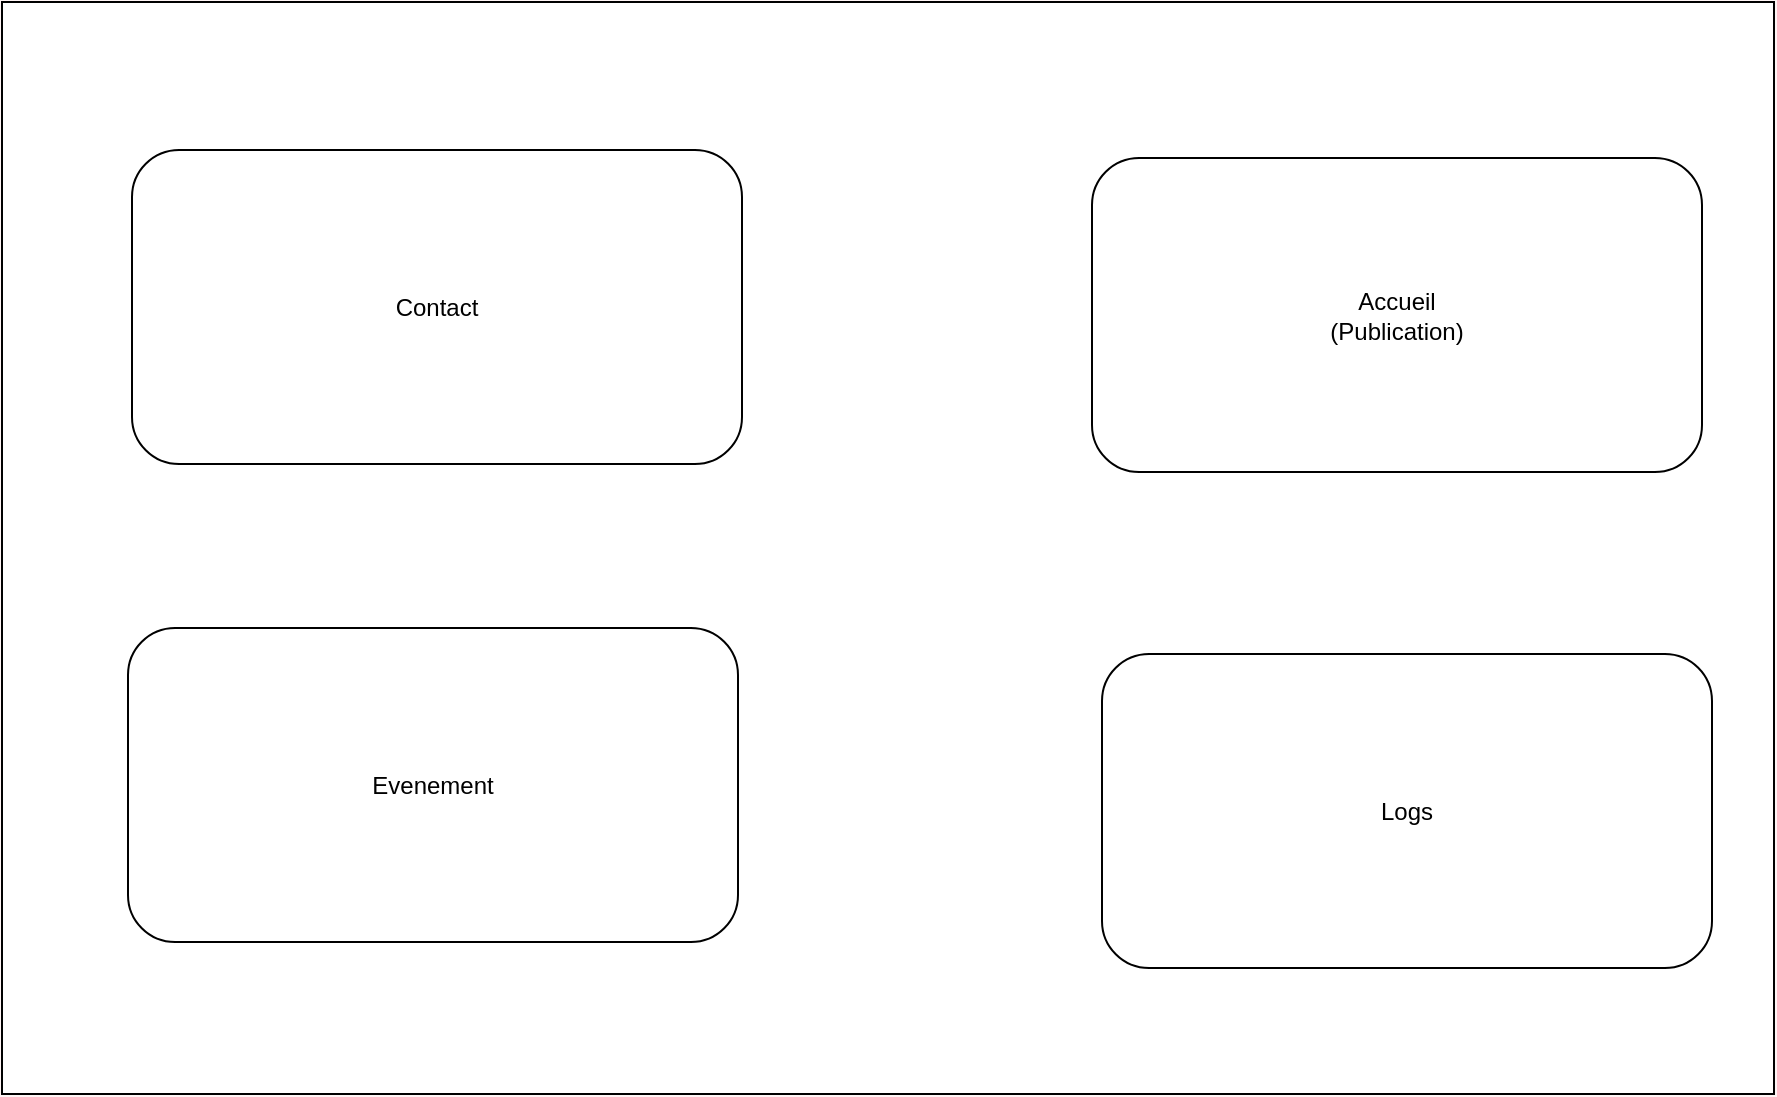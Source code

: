 <mxfile version="16.5.1" type="device" pages="6"><diagram id="fIm-o4GSuqdUkGbgK1NA" name="Home"><mxGraphModel dx="2622" dy="1688" grid="0" gridSize="10" guides="1" tooltips="1" connect="1" arrows="1" fold="1" page="0" pageScale="1" pageWidth="827" pageHeight="1169" background="#FFF5F5" math="0" shadow="0"><root><mxCell id="0"/><mxCell id="1" parent="0"/><mxCell id="cmpigPeNEyC5MAyel8qk-5" value="" style="rounded=0;whiteSpace=wrap;html=1;" vertex="1" parent="1"><mxGeometry x="-1182" y="-698" width="886" height="546" as="geometry"/></mxCell><mxCell id="cmpigPeNEyC5MAyel8qk-1" value="Contact" style="rounded=1;whiteSpace=wrap;html=1;" vertex="1" parent="1"><mxGeometry x="-1117" y="-624" width="305" height="157" as="geometry"/></mxCell><mxCell id="cmpigPeNEyC5MAyel8qk-2" value="Accueil&lt;br&gt;(Publication)" style="rounded=1;whiteSpace=wrap;html=1;" vertex="1" parent="1"><mxGeometry x="-637" y="-620" width="305" height="157" as="geometry"/></mxCell><mxCell id="cmpigPeNEyC5MAyel8qk-3" value="Evenement" style="rounded=1;whiteSpace=wrap;html=1;" vertex="1" parent="1"><mxGeometry x="-1119" y="-385" width="305" height="157" as="geometry"/></mxCell><mxCell id="cmpigPeNEyC5MAyel8qk-4" value="Logs" style="rounded=1;whiteSpace=wrap;html=1;" vertex="1" parent="1"><mxGeometry x="-632" y="-372" width="305" height="157" as="geometry"/></mxCell></root></mxGraphModel></diagram><diagram id="mFEzlpPhqgSWEVRNPIoO" name="Accueil"><mxGraphModel dx="1822" dy="1288" grid="0" gridSize="10" guides="1" tooltips="1" connect="1" arrows="1" fold="1" page="0" pageScale="1" pageWidth="827" pageHeight="1169" math="0" shadow="0"><root><mxCell id="9gA7Doy-MipJl7nizF1x-0"/><mxCell id="9gA7Doy-MipJl7nizF1x-1" parent="9gA7Doy-MipJl7nizF1x-0"/><mxCell id="9gA7Doy-MipJl7nizF1x-2" value="" style="rounded=1;whiteSpace=wrap;html=1;" parent="9gA7Doy-MipJl7nizF1x-1" vertex="1"><mxGeometry x="-34" y="-244" width="1050" height="876" as="geometry"/></mxCell><mxCell id="sFxGGBleVX9dJwdDqlDW-0" style="edgeStyle=orthogonalEdgeStyle;rounded=0;orthogonalLoop=1;jettySize=auto;html=1;exitX=1;exitY=0.5;exitDx=0;exitDy=0;entryX=0;entryY=0.5;entryDx=0;entryDy=0;" parent="9gA7Doy-MipJl7nizF1x-1" source="9gA7Doy-MipJl7nizF1x-3" target="9gA7Doy-MipJl7nizF1x-7" edge="1"><mxGeometry relative="1" as="geometry"/></mxCell><mxCell id="sFxGGBleVX9dJwdDqlDW-1" style="edgeStyle=orthogonalEdgeStyle;rounded=0;orthogonalLoop=1;jettySize=auto;html=1;exitX=1;exitY=0.5;exitDx=0;exitDy=0;entryX=0;entryY=0.5;entryDx=0;entryDy=0;" parent="9gA7Doy-MipJl7nizF1x-1" source="9gA7Doy-MipJl7nizF1x-3" target="9gA7Doy-MipJl7nizF1x-8" edge="1"><mxGeometry relative="1" as="geometry"><Array as="points"><mxPoint x="230" y="112"/><mxPoint x="230" y="58"/></Array></mxGeometry></mxCell><mxCell id="sFxGGBleVX9dJwdDqlDW-2" style="edgeStyle=orthogonalEdgeStyle;rounded=0;orthogonalLoop=1;jettySize=auto;html=1;exitX=1;exitY=0.5;exitDx=0;exitDy=0;entryX=0;entryY=0.5;entryDx=0;entryDy=0;" parent="9gA7Doy-MipJl7nizF1x-1" source="9gA7Doy-MipJl7nizF1x-3" target="9gA7Doy-MipJl7nizF1x-9" edge="1"><mxGeometry relative="1" as="geometry"/></mxCell><mxCell id="bib2uTqSE2iK8yXRLzDi-1" style="edgeStyle=orthogonalEdgeStyle;rounded=0;orthogonalLoop=1;jettySize=auto;html=1;exitX=0.5;exitY=1;exitDx=0;exitDy=0;entryX=0;entryY=0.5;entryDx=0;entryDy=0;" edge="1" parent="9gA7Doy-MipJl7nizF1x-1" source="9gA7Doy-MipJl7nizF1x-3" target="bib2uTqSE2iK8yXRLzDi-0"><mxGeometry relative="1" as="geometry"/></mxCell><mxCell id="9gA7Doy-MipJl7nizF1x-3" value="Consulter les Publications&amp;nbsp;" style="ellipse;whiteSpace=wrap;html=1;" parent="9gA7Doy-MipJl7nizF1x-1" vertex="1"><mxGeometry x="-1" y="68" width="184" height="88" as="geometry"/></mxCell><mxCell id="9gA7Doy-MipJl7nizF1x-5" style="edgeStyle=orthogonalEdgeStyle;rounded=0;orthogonalLoop=1;jettySize=auto;html=1;exitX=1;exitY=0.333;exitDx=0;exitDy=0;exitPerimeter=0;entryX=0;entryY=0.5;entryDx=0;entryDy=0;" parent="9gA7Doy-MipJl7nizF1x-1" source="9gA7Doy-MipJl7nizF1x-4" target="9gA7Doy-MipJl7nizF1x-3" edge="1"><mxGeometry relative="1" as="geometry"/></mxCell><mxCell id="9gA7Doy-MipJl7nizF1x-4" value="User&lt;br&gt;Authentifié&amp;nbsp;" style="shape=umlActor;verticalLabelPosition=bottom;verticalAlign=top;html=1;outlineConnect=0;" parent="9gA7Doy-MipJl7nizF1x-1" vertex="1"><mxGeometry x="-265" y="17" width="97" height="170" as="geometry"/></mxCell><mxCell id="8_SqDOCzOAFHTf8Mitgj-0" style="rounded=0;orthogonalLoop=1;jettySize=auto;html=1;exitX=1;exitY=0;exitDx=0;exitDy=0;entryX=0;entryY=1;entryDx=0;entryDy=0;dashed=1;" parent="9gA7Doy-MipJl7nizF1x-1" source="9gA7Doy-MipJl7nizF1x-7" target="sFxGGBleVX9dJwdDqlDW-8" edge="1"><mxGeometry relative="1" as="geometry"/></mxCell><mxCell id="9gA7Doy-MipJl7nizF1x-7" value="Créer une publication" style="ellipse;whiteSpace=wrap;html=1;" parent="9gA7Doy-MipJl7nizF1x-1" vertex="1"><mxGeometry x="278" y="-109" width="184" height="88" as="geometry"/></mxCell><mxCell id="0lk3CS8eDT25ZA3xxFUR-1" style="edgeStyle=orthogonalEdgeStyle;rounded=0;orthogonalLoop=1;jettySize=auto;html=1;exitX=1;exitY=0.5;exitDx=0;exitDy=0;entryX=0;entryY=0.5;entryDx=0;entryDy=0;" parent="9gA7Doy-MipJl7nizF1x-1" source="9gA7Doy-MipJl7nizF1x-8" target="0lk3CS8eDT25ZA3xxFUR-0" edge="1"><mxGeometry relative="1" as="geometry"/></mxCell><mxCell id="9gA7Doy-MipJl7nizF1x-8" value="Liker une publication" style="ellipse;whiteSpace=wrap;html=1;" parent="9gA7Doy-MipJl7nizF1x-1" vertex="1"><mxGeometry x="288" y="14" width="184" height="88" as="geometry"/></mxCell><mxCell id="sFxGGBleVX9dJwdDqlDW-6" style="edgeStyle=orthogonalEdgeStyle;rounded=0;orthogonalLoop=1;jettySize=auto;html=1;exitX=1;exitY=0.5;exitDx=0;exitDy=0;entryX=0;entryY=0.5;entryDx=0;entryDy=0;" parent="9gA7Doy-MipJl7nizF1x-1" source="9gA7Doy-MipJl7nizF1x-9" target="sFxGGBleVX9dJwdDqlDW-5" edge="1"><mxGeometry relative="1" as="geometry"/></mxCell><mxCell id="sFxGGBleVX9dJwdDqlDW-7" style="edgeStyle=orthogonalEdgeStyle;rounded=0;orthogonalLoop=1;jettySize=auto;html=1;exitX=1;exitY=0.5;exitDx=0;exitDy=0;entryX=0;entryY=0.5;entryDx=0;entryDy=0;" parent="9gA7Doy-MipJl7nizF1x-1" source="9gA7Doy-MipJl7nizF1x-9" target="sFxGGBleVX9dJwdDqlDW-4" edge="1"><mxGeometry relative="1" as="geometry"/></mxCell><mxCell id="9gA7Doy-MipJl7nizF1x-9" value="Consulter les commentaires d'une publication&amp;nbsp;" style="ellipse;whiteSpace=wrap;html=1;" parent="9gA7Doy-MipJl7nizF1x-1" vertex="1"><mxGeometry x="278" y="183" width="194" height="88" as="geometry"/></mxCell><mxCell id="sFxGGBleVX9dJwdDqlDW-4" value="Commenter la publication" style="ellipse;whiteSpace=wrap;html=1;" parent="9gA7Doy-MipJl7nizF1x-1" vertex="1"><mxGeometry x="548" y="142" width="184" height="88" as="geometry"/></mxCell><mxCell id="sFxGGBleVX9dJwdDqlDW-5" value="Liker un commentaire" style="ellipse;whiteSpace=wrap;html=1;" parent="9gA7Doy-MipJl7nizF1x-1" vertex="1"><mxGeometry x="548" y="267" width="184" height="88" as="geometry"/></mxCell><mxCell id="sFxGGBleVX9dJwdDqlDW-8" value="Ajouter des images&amp;nbsp;" style="ellipse;whiteSpace=wrap;html=1;" parent="9gA7Doy-MipJl7nizF1x-1" vertex="1"><mxGeometry x="517" y="-220" width="145" height="82" as="geometry"/></mxCell><mxCell id="0lk3CS8eDT25ZA3xxFUR-0" value="Unlike une publication&amp;nbsp;" style="ellipse;whiteSpace=wrap;html=1;" parent="9gA7Doy-MipJl7nizF1x-1" vertex="1"><mxGeometry x="576" y="14" width="184" height="88" as="geometry"/></mxCell><mxCell id="bib2uTqSE2iK8yXRLzDi-0" value="Supprimer une publication" style="ellipse;whiteSpace=wrap;html=1;" vertex="1" parent="9gA7Doy-MipJl7nizF1x-1"><mxGeometry x="288" y="365" width="184" height="88" as="geometry"/></mxCell><mxCell id="bib2uTqSE2iK8yXRLzDi-3" style="rounded=0;orthogonalLoop=1;jettySize=auto;html=1;exitX=0.5;exitY=0;exitDx=0;exitDy=0;entryX=0.5;entryY=1;entryDx=0;entryDy=0;" edge="1" parent="9gA7Doy-MipJl7nizF1x-1" source="bib2uTqSE2iK8yXRLzDi-2" target="bib2uTqSE2iK8yXRLzDi-0"><mxGeometry relative="1" as="geometry"/></mxCell><mxCell id="bib2uTqSE2iK8yXRLzDi-2" value="Avoir créer la publication" style="ellipse;whiteSpace=wrap;html=1;" vertex="1" parent="9gA7Doy-MipJl7nizF1x-1"><mxGeometry x="183" y="507" width="184" height="88" as="geometry"/></mxCell><mxCell id="bib2uTqSE2iK8yXRLzDi-4" value="Extends" style="text;html=1;strokeColor=none;fillColor=none;align=center;verticalAlign=middle;whiteSpace=wrap;rounded=0;" vertex="1" parent="9gA7Doy-MipJl7nizF1x-1"><mxGeometry x="252" y="453" width="60" height="30" as="geometry"/></mxCell></root></mxGraphModel></diagram><diagram id="XkU82TFxZT_4rMzfUyJx" name="Contact-intro"><mxGraphModel dx="1673" dy="1045" grid="0" gridSize="10" guides="1" tooltips="1" connect="1" arrows="1" fold="1" page="0" pageScale="1" pageWidth="827" pageHeight="1169" math="0" shadow="0"><root><mxCell id="MiL_wNsgNwIloPT7390F-0"/><mxCell id="MiL_wNsgNwIloPT7390F-1" parent="MiL_wNsgNwIloPT7390F-0"/><mxCell id="oPB8q5KdKmtMDHT9GES4-0" value="" style="rounded=1;whiteSpace=wrap;html=1;" vertex="1" parent="MiL_wNsgNwIloPT7390F-1"><mxGeometry x="157" y="155" width="518" height="841" as="geometry"/></mxCell><mxCell id="XKiR2nUtldhWhFCdHmzG-21" style="edgeStyle=orthogonalEdgeStyle;rounded=0;orthogonalLoop=1;jettySize=auto;html=1;exitX=1;exitY=0.333;exitDx=0;exitDy=0;exitPerimeter=0;" edge="1" parent="MiL_wNsgNwIloPT7390F-1" source="oPB8q5KdKmtMDHT9GES4-4" target="oPB8q5KdKmtMDHT9GES4-28"><mxGeometry relative="1" as="geometry"><mxPoint x="269" y="288" as="targetPoint"/><Array as="points"><mxPoint x="243" y="419"/><mxPoint x="243" y="288"/></Array></mxGeometry></mxCell><mxCell id="XKiR2nUtldhWhFCdHmzG-22" style="edgeStyle=orthogonalEdgeStyle;rounded=0;orthogonalLoop=1;jettySize=auto;html=1;exitX=1;exitY=0.333;exitDx=0;exitDy=0;exitPerimeter=0;entryX=0;entryY=0.5;entryDx=0;entryDy=0;" edge="1" parent="MiL_wNsgNwIloPT7390F-1" source="oPB8q5KdKmtMDHT9GES4-4" target="oPB8q5KdKmtMDHT9GES4-9"><mxGeometry relative="1" as="geometry"><Array as="points"><mxPoint x="266" y="419"/><mxPoint x="266" y="480"/></Array></mxGeometry></mxCell><mxCell id="XKiR2nUtldhWhFCdHmzG-23" style="edgeStyle=orthogonalEdgeStyle;rounded=0;orthogonalLoop=1;jettySize=auto;html=1;exitX=1;exitY=0.333;exitDx=0;exitDy=0;exitPerimeter=0;entryX=0;entryY=0.5;entryDx=0;entryDy=0;" edge="1" parent="MiL_wNsgNwIloPT7390F-1" source="oPB8q5KdKmtMDHT9GES4-4" target="oPB8q5KdKmtMDHT9GES4-24"><mxGeometry relative="1" as="geometry"><Array as="points"><mxPoint x="266" y="419"/><mxPoint x="266" y="681"/></Array></mxGeometry></mxCell><mxCell id="XKiR2nUtldhWhFCdHmzG-24" style="edgeStyle=orthogonalEdgeStyle;rounded=0;orthogonalLoop=1;jettySize=auto;html=1;exitX=1;exitY=0.333;exitDx=0;exitDy=0;exitPerimeter=0;entryX=0;entryY=0.5;entryDx=0;entryDy=0;" edge="1" parent="MiL_wNsgNwIloPT7390F-1" source="oPB8q5KdKmtMDHT9GES4-4" target="oPB8q5KdKmtMDHT9GES4-31"><mxGeometry relative="1" as="geometry"><Array as="points"><mxPoint x="267" y="419"/><mxPoint x="267" y="863"/></Array></mxGeometry></mxCell><mxCell id="oPB8q5KdKmtMDHT9GES4-4" value="User&amp;nbsp;&lt;br&gt;Authentifié" style="shape=umlActor;verticalLabelPosition=bottom;verticalAlign=top;html=1;outlineConnect=0;fontSize=17;" vertex="1" parent="MiL_wNsgNwIloPT7390F-1"><mxGeometry x="1" y="354" width="88" height="194" as="geometry"/></mxCell><mxCell id="oPB8q5KdKmtMDHT9GES4-9" value="Consulter la liste des suggestions de contacts&amp;nbsp;" style="ellipse;whiteSpace=wrap;html=1;strokeWidth=0;perimeterSpacing=7;fontSize=17;" vertex="1" parent="MiL_wNsgNwIloPT7390F-1"><mxGeometry x="298" y="425" width="240" height="110" as="geometry"/></mxCell><mxCell id="oPB8q5KdKmtMDHT9GES4-24" value="Consulter la liste des demandes d'invitation envoyés par l'user&amp;nbsp;" style="ellipse;whiteSpace=wrap;html=1;fontSize=17;" vertex="1" parent="MiL_wNsgNwIloPT7390F-1"><mxGeometry x="304" y="626" width="240" height="110" as="geometry"/></mxCell><mxCell id="oPB8q5KdKmtMDHT9GES4-28" value="Consulter la liste des contacts de l'user&amp;nbsp;" style="ellipse;whiteSpace=wrap;html=1;strokeWidth=0;perimeterSpacing=7;fontSize=17;" vertex="1" parent="MiL_wNsgNwIloPT7390F-1"><mxGeometry x="283" y="233" width="240" height="110" as="geometry"/></mxCell><mxCell id="oPB8q5KdKmtMDHT9GES4-31" value="Consulter la liste des demandes d'invitation pour l'user&amp;nbsp; &amp;nbsp;" style="ellipse;whiteSpace=wrap;html=1;strokeWidth=0;perimeterSpacing=7;fontSize=17;" vertex="1" parent="MiL_wNsgNwIloPT7390F-1"><mxGeometry x="314" y="808" width="240" height="110" as="geometry"/></mxCell></root></mxGraphModel></diagram><diagram id="Pl7c1Rr_p4VZkU4tAlgD" name="Contact"><mxGraphModel dx="2431" dy="1269" grid="0" gridSize="10" guides="1" tooltips="1" connect="1" arrows="1" fold="1" page="0" pageScale="1" pageWidth="827" pageHeight="1169" math="0" shadow="0"><root><mxCell id="EUPZaXHHZNh_rbEwSHNw-0"/><mxCell id="EUPZaXHHZNh_rbEwSHNw-1" parent="EUPZaXHHZNh_rbEwSHNw-0"/><mxCell id="Na1oAB-wX55Q8M_-Gtym-0" value="" style="rounded=1;whiteSpace=wrap;html=1;strokeWidth=1;fontSize=19;" parent="EUPZaXHHZNh_rbEwSHNw-1" vertex="1"><mxGeometry x="142" y="87" width="1146" height="1315" as="geometry"/></mxCell><mxCell id="Na1oAB-wX55Q8M_-Gtym-1" style="edgeStyle=orthogonalEdgeStyle;rounded=0;orthogonalLoop=1;jettySize=auto;html=1;exitX=1;exitY=0.5;exitDx=0;exitDy=0;entryX=0;entryY=0.5;entryDx=0;entryDy=0;fontSize=19;strokeWidth=1;" parent="EUPZaXHHZNh_rbEwSHNw-1" target="Na1oAB-wX55Q8M_-Gtym-6" edge="1"><mxGeometry relative="1" as="geometry"><mxPoint x="81" y="372.0" as="sourcePoint"/><Array as="points"><mxPoint x="183" y="372"/><mxPoint x="183" y="340"/></Array></mxGeometry></mxCell><mxCell id="Na1oAB-wX55Q8M_-Gtym-2" style="edgeStyle=orthogonalEdgeStyle;rounded=0;orthogonalLoop=1;jettySize=auto;html=1;exitX=1;exitY=0.5;exitDx=0;exitDy=0;entryX=0;entryY=0.5;entryDx=0;entryDy=0;fontSize=19;strokeWidth=1;" parent="EUPZaXHHZNh_rbEwSHNw-1" target="c2TfxrFdiWQD-k-uvcMH-4" edge="1"><mxGeometry relative="1" as="geometry"><Array as="points"><mxPoint x="182" y="372"/><mxPoint x="182" y="622"/><mxPoint x="230" y="622"/></Array><mxPoint x="81" y="372.0" as="sourcePoint"/><mxPoint x="228.0" y="640" as="targetPoint"/></mxGeometry></mxCell><mxCell id="Na1oAB-wX55Q8M_-Gtym-3" style="edgeStyle=orthogonalEdgeStyle;rounded=0;orthogonalLoop=1;jettySize=auto;html=1;exitX=1;exitY=0.333;exitDx=0;exitDy=0;exitPerimeter=0;entryX=0;entryY=0.5;entryDx=0;entryDy=0;strokeWidth=1;fontSize=19;" parent="EUPZaXHHZNh_rbEwSHNw-1" source="Na1oAB-wX55Q8M_-Gtym-4" target="Na1oAB-wX55Q8M_-Gtym-31" edge="1"><mxGeometry relative="1" as="geometry"><Array as="points"><mxPoint x="182" y="372"/><mxPoint x="182" y="1168"/></Array></mxGeometry></mxCell><mxCell id="Na1oAB-wX55Q8M_-Gtym-4" value="User&amp;nbsp;&lt;br style=&quot;font-size: 19px;&quot;&gt;Authentifié" style="shape=umlActor;verticalLabelPosition=bottom;verticalAlign=top;html=1;outlineConnect=0;fontSize=19;strokeWidth=1;" parent="EUPZaXHHZNh_rbEwSHNw-1" vertex="1"><mxGeometry x="-21" y="306" width="88" height="194" as="geometry"/></mxCell><mxCell id="Na1oAB-wX55Q8M_-Gtym-5" style="edgeStyle=orthogonalEdgeStyle;rounded=0;orthogonalLoop=1;jettySize=auto;html=1;exitX=1;exitY=0.5;exitDx=0;exitDy=0;fontSize=19;strokeWidth=1;" parent="EUPZaXHHZNh_rbEwSHNw-1" source="Na1oAB-wX55Q8M_-Gtym-6" target="Na1oAB-wX55Q8M_-Gtym-13" edge="1"><mxGeometry relative="1" as="geometry"/></mxCell><mxCell id="Na1oAB-wX55Q8M_-Gtym-6" value="Consulter la liste des contacts de l'user&amp;nbsp;" style="ellipse;whiteSpace=wrap;html=1;fontSize=19;strokeWidth=1;" parent="EUPZaXHHZNh_rbEwSHNw-1" vertex="1"><mxGeometry x="233" y="285" width="240" height="110" as="geometry"/></mxCell><mxCell id="Na1oAB-wX55Q8M_-Gtym-10" style="edgeStyle=orthogonalEdgeStyle;rounded=0;orthogonalLoop=1;jettySize=auto;html=1;exitX=1;exitY=0.5;exitDx=0;exitDy=0;fontSize=19;strokeWidth=1;" parent="EUPZaXHHZNh_rbEwSHNw-1" source="Na1oAB-wX55Q8M_-Gtym-13" target="Na1oAB-wX55Q8M_-Gtym-14" edge="1"><mxGeometry relative="1" as="geometry"/></mxCell><mxCell id="Na1oAB-wX55Q8M_-Gtym-11" style="edgeStyle=orthogonalEdgeStyle;rounded=0;orthogonalLoop=1;jettySize=auto;html=1;exitX=1;exitY=0.5;exitDx=0;exitDy=0;entryX=0;entryY=0.5;entryDx=0;entryDy=0;fontSize=19;strokeWidth=1;" parent="EUPZaXHHZNh_rbEwSHNw-1" source="Na1oAB-wX55Q8M_-Gtym-13" target="Na1oAB-wX55Q8M_-Gtym-15" edge="1"><mxGeometry relative="1" as="geometry"><Array as="points"><mxPoint x="886" y="340"/><mxPoint x="886" y="487"/></Array></mxGeometry></mxCell><mxCell id="Na1oAB-wX55Q8M_-Gtym-12" style="edgeStyle=orthogonalEdgeStyle;rounded=0;orthogonalLoop=1;jettySize=auto;html=1;exitX=0.513;exitY=0.063;exitDx=0;exitDy=0;exitPerimeter=0;entryX=0.486;entryY=0.946;entryDx=0;entryDy=0;entryPerimeter=0;strokeWidth=1;fontSize=19;" parent="EUPZaXHHZNh_rbEwSHNw-1" source="Na1oAB-wX55Q8M_-Gtym-13" target="Na1oAB-wX55Q8M_-Gtym-32" edge="1"><mxGeometry relative="1" as="geometry"/></mxCell><mxCell id="Na1oAB-wX55Q8M_-Gtym-13" value="Accéder au profile d'un contact" style="ellipse;whiteSpace=wrap;html=1;strokeWidth=1;perimeterSpacing=7;fontSize=19;" parent="EUPZaXHHZNh_rbEwSHNw-1" vertex="1"><mxGeometry x="590" y="285" width="240" height="110" as="geometry"/></mxCell><mxCell id="Na1oAB-wX55Q8M_-Gtym-14" value="Supprimer le contact" style="ellipse;whiteSpace=wrap;html=1;strokeWidth=1;perimeterSpacing=7;fontSize=19;" parent="EUPZaXHHZNh_rbEwSHNw-1" vertex="1"><mxGeometry x="936" y="285" width="249" height="110" as="geometry"/></mxCell><mxCell id="Na1oAB-wX55Q8M_-Gtym-15" value="Consulter les publications du contact" style="ellipse;whiteSpace=wrap;html=1;strokeWidth=1;perimeterSpacing=7;fontSize=19;" parent="EUPZaXHHZNh_rbEwSHNw-1" vertex="1"><mxGeometry x="942" y="432" width="240" height="110" as="geometry"/></mxCell><mxCell id="Na1oAB-wX55Q8M_-Gtym-19" value="Envoyer une demande d'invitation à l'user&amp;nbsp;" style="ellipse;whiteSpace=wrap;html=1;strokeWidth=1;perimeterSpacing=7;fontSize=19;" parent="EUPZaXHHZNh_rbEwSHNw-1" vertex="1"><mxGeometry x="569" y="747" width="240" height="110" as="geometry"/></mxCell><mxCell id="Na1oAB-wX55Q8M_-Gtym-20" value="Consulter les publications de l'user&amp;nbsp;" style="ellipse;whiteSpace=wrap;html=1;strokeWidth=1;perimeterSpacing=7;fontSize=19;" parent="EUPZaXHHZNh_rbEwSHNw-1" vertex="1"><mxGeometry x="942" y="554" width="240" height="110" as="geometry"/></mxCell><mxCell id="Na1oAB-wX55Q8M_-Gtym-21" value="Consulter la liste des demandes d'invitation envoyés par l'user&amp;nbsp;" style="ellipse;whiteSpace=wrap;html=1;fontSize=19;strokeWidth=1;" parent="EUPZaXHHZNh_rbEwSHNw-1" vertex="1"><mxGeometry x="233" y="928" width="240" height="110" as="geometry"/></mxCell><mxCell id="Na1oAB-wX55Q8M_-Gtym-22" value="Consulter la liste des demandes d'invitation envoyés par l'user&amp;nbsp;" style="ellipse;whiteSpace=wrap;html=1;fontSize=19;strokeWidth=1;" parent="EUPZaXHHZNh_rbEwSHNw-1" vertex="1"><mxGeometry x="233" y="928" width="240" height="110" as="geometry"/></mxCell><mxCell id="Na1oAB-wX55Q8M_-Gtym-23" style="edgeStyle=orthogonalEdgeStyle;rounded=0;orthogonalLoop=1;jettySize=auto;html=1;exitX=1;exitY=0.5;exitDx=0;exitDy=0;strokeWidth=1;fontSize=19;" parent="EUPZaXHHZNh_rbEwSHNw-1" source="Na1oAB-wX55Q8M_-Gtym-24" target="Na1oAB-wX55Q8M_-Gtym-33" edge="1"><mxGeometry relative="1" as="geometry"/></mxCell><mxCell id="Na1oAB-wX55Q8M_-Gtym-24" value="Consulter la liste des demandes d'invitation envoyés par l'user&amp;nbsp;" style="ellipse;whiteSpace=wrap;html=1;fontSize=19;strokeWidth=1;" parent="EUPZaXHHZNh_rbEwSHNw-1" vertex="1"><mxGeometry x="233" y="928" width="240" height="110" as="geometry"/></mxCell><mxCell id="Na1oAB-wX55Q8M_-Gtym-25" value="Consulter la liste des demandes envoyés par l'user&amp;nbsp;" style="ellipse;whiteSpace=wrap;html=1;strokeWidth=1;perimeterSpacing=7;fontSize=19;" parent="EUPZaXHHZNh_rbEwSHNw-1" vertex="1"><mxGeometry x="233" y="928" width="240" height="110" as="geometry"/></mxCell><mxCell id="Na1oAB-wX55Q8M_-Gtym-26" style="edgeStyle=orthogonalEdgeStyle;rounded=0;orthogonalLoop=1;jettySize=auto;html=1;exitX=1;exitY=0.5;exitDx=0;exitDy=0;entryX=0;entryY=0.5;entryDx=0;entryDy=0;fontSize=19;strokeWidth=1;" parent="EUPZaXHHZNh_rbEwSHNw-1" target="Na1oAB-wX55Q8M_-Gtym-25" edge="1"><mxGeometry relative="1" as="geometry"><Array as="points"><mxPoint x="182" y="372"/><mxPoint x="182" y="983"/></Array><mxPoint x="88.0" y="372.0" as="sourcePoint"/></mxGeometry></mxCell><mxCell id="Na1oAB-wX55Q8M_-Gtym-27" style="edgeStyle=orthogonalEdgeStyle;rounded=0;orthogonalLoop=1;jettySize=auto;html=1;exitX=0.862;exitY=0.214;exitDx=0;exitDy=0;entryX=0;entryY=0.5;entryDx=0;entryDy=0;exitPerimeter=0;strokeWidth=1;fontSize=19;" parent="EUPZaXHHZNh_rbEwSHNw-1" source="Na1oAB-wX55Q8M_-Gtym-28" target="Na1oAB-wX55Q8M_-Gtym-32" edge="1"><mxGeometry relative="1" as="geometry"><Array as="points"><mxPoint x="445" y="163"/></Array></mxGeometry></mxCell><mxCell id="Na1oAB-wX55Q8M_-Gtym-28" value="Consulter la liste des contacts de l'user&amp;nbsp;" style="ellipse;whiteSpace=wrap;html=1;strokeWidth=1;perimeterSpacing=7;fontSize=19;" parent="EUPZaXHHZNh_rbEwSHNw-1" vertex="1"><mxGeometry x="233" y="285" width="240" height="110" as="geometry"/></mxCell><mxCell id="Na1oAB-wX55Q8M_-Gtym-29" style="edgeStyle=orthogonalEdgeStyle;rounded=0;orthogonalLoop=1;jettySize=auto;html=1;exitX=0.976;exitY=0.492;exitDx=0;exitDy=0;exitPerimeter=0;strokeWidth=1;fontSize=19;" parent="EUPZaXHHZNh_rbEwSHNw-1" source="Na1oAB-wX55Q8M_-Gtym-31" edge="1"><mxGeometry relative="1" as="geometry"><mxPoint x="595" y="1167" as="targetPoint"/></mxGeometry></mxCell><mxCell id="Na1oAB-wX55Q8M_-Gtym-30" style="edgeStyle=orthogonalEdgeStyle;rounded=0;orthogonalLoop=1;jettySize=auto;html=1;exitX=1;exitY=1;exitDx=0;exitDy=0;entryX=0;entryY=0.5;entryDx=0;entryDy=0;strokeWidth=1;fontSize=19;" parent="EUPZaXHHZNh_rbEwSHNw-1" source="Na1oAB-wX55Q8M_-Gtym-31" target="Na1oAB-wX55Q8M_-Gtym-35" edge="1"><mxGeometry relative="1" as="geometry"><Array as="points"><mxPoint x="451" y="1318"/></Array></mxGeometry></mxCell><mxCell id="Na1oAB-wX55Q8M_-Gtym-31" value="Consulter la liste des demandes d'invitation pour l'user&amp;nbsp; &amp;nbsp;" style="ellipse;whiteSpace=wrap;html=1;strokeWidth=1;perimeterSpacing=7;fontSize=19;" parent="EUPZaXHHZNh_rbEwSHNw-1" vertex="1"><mxGeometry x="241" y="1113" width="240" height="110" as="geometry"/></mxCell><mxCell id="Na1oAB-wX55Q8M_-Gtym-32" value="Envoyer un message" style="ellipse;whiteSpace=wrap;html=1;strokeWidth=1;perimeterSpacing=7;fontSize=19;" parent="EUPZaXHHZNh_rbEwSHNw-1" vertex="1"><mxGeometry x="597" y="108" width="240" height="110" as="geometry"/></mxCell><mxCell id="Na1oAB-wX55Q8M_-Gtym-33" value="Annuler une demande envoyé par l'user&amp;nbsp;" style="ellipse;whiteSpace=wrap;html=1;strokeWidth=1;perimeterSpacing=7;fontSize=19;" parent="EUPZaXHHZNh_rbEwSHNw-1" vertex="1"><mxGeometry x="577" y="928" width="240" height="110" as="geometry"/></mxCell><mxCell id="Na1oAB-wX55Q8M_-Gtym-34" value="Accepter une invitation recu&amp;nbsp;" style="ellipse;whiteSpace=wrap;html=1;strokeWidth=1;perimeterSpacing=7;fontSize=19;" parent="EUPZaXHHZNh_rbEwSHNw-1" vertex="1"><mxGeometry x="592" y="1107" width="240" height="110" as="geometry"/></mxCell><mxCell id="Na1oAB-wX55Q8M_-Gtym-35" value="Refuser une invitation recu&amp;nbsp;" style="ellipse;whiteSpace=wrap;html=1;strokeWidth=1;perimeterSpacing=7;fontSize=19;" parent="EUPZaXHHZNh_rbEwSHNw-1" vertex="1"><mxGeometry x="592" y="1263" width="240" height="110" as="geometry"/></mxCell><mxCell id="D8slIhvDUKSbwhmhxzBZ-0" style="edgeStyle=orthogonalEdgeStyle;rounded=0;orthogonalLoop=1;jettySize=auto;html=1;exitX=1;exitY=0.5;exitDx=0;exitDy=0;fontSize=19;strokeWidth=1;" edge="1" parent="EUPZaXHHZNh_rbEwSHNw-1" source="c2TfxrFdiWQD-k-uvcMH-4" target="c2TfxrFdiWQD-k-uvcMH-5"><mxGeometry relative="1" as="geometry"/></mxCell><mxCell id="D8slIhvDUKSbwhmhxzBZ-2" style="edgeStyle=orthogonalEdgeStyle;rounded=0;orthogonalLoop=1;jettySize=auto;html=1;exitX=1;exitY=0.5;exitDx=0;exitDy=0;entryX=0;entryY=0.5;entryDx=0;entryDy=0;fontSize=19;strokeWidth=1;" edge="1" parent="EUPZaXHHZNh_rbEwSHNw-1" source="c2TfxrFdiWQD-k-uvcMH-4" target="Na1oAB-wX55Q8M_-Gtym-19"><mxGeometry relative="1" as="geometry"><Array as="points"><mxPoint x="523" y="616"/><mxPoint x="523" y="802"/></Array></mxGeometry></mxCell><mxCell id="c2TfxrFdiWQD-k-uvcMH-4" value="Consulter la liste des suggestions de contacts&amp;nbsp;" style="ellipse;whiteSpace=wrap;html=1;strokeWidth=1;perimeterSpacing=7;fontSize=19;" vertex="1" parent="EUPZaXHHZNh_rbEwSHNw-1"><mxGeometry x="237" y="561" width="240" height="110" as="geometry"/></mxCell><mxCell id="D8slIhvDUKSbwhmhxzBZ-1" style="edgeStyle=orthogonalEdgeStyle;rounded=0;orthogonalLoop=1;jettySize=auto;html=1;exitX=1;exitY=0.5;exitDx=0;exitDy=0;fontSize=19;strokeWidth=1;" edge="1" parent="EUPZaXHHZNh_rbEwSHNw-1" source="c2TfxrFdiWQD-k-uvcMH-5" target="Na1oAB-wX55Q8M_-Gtym-20"><mxGeometry relative="1" as="geometry"/></mxCell><mxCell id="D8slIhvDUKSbwhmhxzBZ-3" style="edgeStyle=orthogonalEdgeStyle;rounded=0;orthogonalLoop=1;jettySize=auto;html=1;exitX=0.5;exitY=1;exitDx=0;exitDy=0;entryX=0.5;entryY=0;entryDx=0;entryDy=0;fontSize=19;strokeWidth=1;" edge="1" parent="EUPZaXHHZNh_rbEwSHNw-1" source="c2TfxrFdiWQD-k-uvcMH-5" target="Na1oAB-wX55Q8M_-Gtym-19"><mxGeometry relative="1" as="geometry"/></mxCell><mxCell id="c2TfxrFdiWQD-k-uvcMH-5" value="Accéder au profil d'un user" style="ellipse;whiteSpace=wrap;html=1;strokeWidth=1;perimeterSpacing=7;fontSize=19;" vertex="1" parent="EUPZaXHHZNh_rbEwSHNw-1"><mxGeometry x="569" y="554" width="240" height="110" as="geometry"/></mxCell></root></mxGraphModel></diagram><diagram id="xAVriuq_IdFLwWX0TCpF" name="Contact-2"><mxGraphModel dx="1822" dy="888" grid="0" gridSize="10" guides="1" tooltips="1" connect="1" arrows="1" fold="1" page="0" pageScale="1" pageWidth="827" pageHeight="1169" math="0" shadow="0"><root><mxCell id="gtsqvn76__kXEKwcD9j--0"/><mxCell id="gtsqvn76__kXEKwcD9j--1" parent="gtsqvn76__kXEKwcD9j--0"/><mxCell id="gtsqvn76__kXEKwcD9j--2" value="User 1&amp;nbsp;" style="shape=umlActor;verticalLabelPosition=bottom;verticalAlign=top;html=1;outlineConnect=0;" parent="gtsqvn76__kXEKwcD9j--1" vertex="1"><mxGeometry x="-274" y="157" width="118" height="208" as="geometry"/></mxCell><mxCell id="gtsqvn76__kXEKwcD9j--3" value="User 2&amp;nbsp;" style="shape=umlActor;verticalLabelPosition=bottom;verticalAlign=top;html=1;outlineConnect=0;" parent="gtsqvn76__kXEKwcD9j--1" vertex="1"><mxGeometry x="465" y="157" width="118" height="208" as="geometry"/></mxCell><mxCell id="gtsqvn76__kXEKwcD9j--4" value="" style="endArrow=classic;html=1;rounded=0;" parent="gtsqvn76__kXEKwcD9j--1" edge="1"><mxGeometry width="50" height="50" relative="1" as="geometry"><mxPoint x="-76" y="169" as="sourcePoint"/><mxPoint x="375" y="169" as="targetPoint"/></mxGeometry></mxCell><mxCell id="gtsqvn76__kXEKwcD9j--5" value="1" style="text;html=1;strokeColor=none;fillColor=none;align=center;verticalAlign=middle;whiteSpace=wrap;rounded=0;" parent="gtsqvn76__kXEKwcD9j--1" vertex="1"><mxGeometry x="22" y="137" width="60" height="30" as="geometry"/></mxCell><mxCell id="gtsqvn76__kXEKwcD9j--6" value="1) U1 invite U2" style="text;html=1;strokeColor=none;fillColor=none;align=left;verticalAlign=middle;whiteSpace=wrap;rounded=0;fontSize=14;" parent="gtsqvn76__kXEKwcD9j--1" vertex="1"><mxGeometry x="-81" y="435" width="535" height="30" as="geometry"/></mxCell><mxCell id="gtsqvn76__kXEKwcD9j--7" value="1,5) U1 est dans la liste d'invitation de U2&amp;nbsp;" style="text;html=1;strokeColor=none;fillColor=none;align=left;verticalAlign=middle;whiteSpace=wrap;rounded=0;fontSize=14;" parent="gtsqvn76__kXEKwcD9j--1" vertex="1"><mxGeometry x="-81" y="465" width="535" height="30" as="geometry"/></mxCell><mxCell id="gtsqvn76__kXEKwcD9j--8" value="Demande d'invitation" style="text;html=1;strokeColor=none;fillColor=none;align=center;verticalAlign=middle;whiteSpace=wrap;rounded=0;" parent="gtsqvn76__kXEKwcD9j--1" vertex="1"><mxGeometry x="76" y="137" width="126" height="30" as="geometry"/></mxCell><mxCell id="gtsqvn76__kXEKwcD9j--9" value="1,5) U2 est dans la liste de demande d'invitations de&amp;nbsp; U1 ( voir D1 )&amp;nbsp;" style="text;html=1;strokeColor=none;fillColor=none;align=left;verticalAlign=middle;whiteSpace=wrap;rounded=0;fontSize=14;" parent="gtsqvn76__kXEKwcD9j--1" vertex="1"><mxGeometry x="-80.5" y="497" width="534.5" height="30" as="geometry"/></mxCell><mxCell id="gtsqvn76__kXEKwcD9j--10" value="" style="endArrow=classic;html=1;rounded=0;" parent="gtsqvn76__kXEKwcD9j--1" edge="1"><mxGeometry width="50" height="50" relative="1" as="geometry"><mxPoint x="380" y="233" as="sourcePoint"/><mxPoint x="-87" y="233" as="targetPoint"/></mxGeometry></mxCell><mxCell id="gtsqvn76__kXEKwcD9j--11" value="Reponse d'invitation&amp;nbsp;" style="text;html=1;strokeColor=none;fillColor=none;align=center;verticalAlign=middle;whiteSpace=wrap;rounded=0;" parent="gtsqvn76__kXEKwcD9j--1" vertex="1"><mxGeometry x="80" y="200" width="126" height="30" as="geometry"/></mxCell><mxCell id="gtsqvn76__kXEKwcD9j--12" value="2" style="text;html=1;strokeColor=none;fillColor=none;align=center;verticalAlign=middle;whiteSpace=wrap;rounded=0;" parent="gtsqvn76__kXEKwcD9j--1" vertex="1"><mxGeometry x="26" y="200" width="60" height="30" as="geometry"/></mxCell><mxCell id="gtsqvn76__kXEKwcD9j--13" value="2.a) U2 accepte l'invitation de U1&amp;nbsp;" style="text;html=1;strokeColor=none;fillColor=none;align=left;verticalAlign=middle;whiteSpace=wrap;rounded=0;fontSize=14;" parent="gtsqvn76__kXEKwcD9j--1" vertex="1"><mxGeometry x="-80.5" y="583" width="535" height="30" as="geometry"/></mxCell><mxCell id="gtsqvn76__kXEKwcD9j--14" value="2.b) U2 refuse l'invitation de U1&amp;nbsp;" style="text;html=1;strokeColor=none;fillColor=none;align=left;verticalAlign=middle;whiteSpace=wrap;rounded=0;fontSize=14;" parent="gtsqvn76__kXEKwcD9j--1" vertex="1"><mxGeometry x="-80.5" y="613" width="535" height="30" as="geometry"/></mxCell><mxCell id="gtsqvn76__kXEKwcD9j--15" value="2.c) U1 annule sa demande d'invitation au U2&amp;nbsp;" style="text;html=1;strokeColor=none;fillColor=none;align=left;verticalAlign=middle;whiteSpace=wrap;rounded=0;fontSize=14;" parent="gtsqvn76__kXEKwcD9j--1" vertex="1"><mxGeometry x="-80.5" y="645" width="535" height="30" as="geometry"/></mxCell><mxCell id="gtsqvn76__kXEKwcD9j--16" value="" style="endArrow=classic;startArrow=classic;html=1;rounded=0;fontSize=14;" parent="gtsqvn76__kXEKwcD9j--1" edge="1"><mxGeometry width="50" height="50" relative="1" as="geometry"><mxPoint x="-78" y="308" as="sourcePoint"/><mxPoint x="387" y="308" as="targetPoint"/></mxGeometry></mxCell><mxCell id="gtsqvn76__kXEKwcD9j--17" value="Reponse d'invitation&amp;nbsp;" style="text;html=1;strokeColor=none;fillColor=none;align=center;verticalAlign=middle;whiteSpace=wrap;rounded=0;" parent="gtsqvn76__kXEKwcD9j--1" vertex="1"><mxGeometry x="89" y="275" width="126" height="30" as="geometry"/></mxCell><mxCell id="gtsqvn76__kXEKwcD9j--18" value="3" style="text;html=1;strokeColor=none;fillColor=none;align=center;verticalAlign=middle;whiteSpace=wrap;rounded=0;" parent="gtsqvn76__kXEKwcD9j--1" vertex="1"><mxGeometry x="35" y="275" width="60" height="30" as="geometry"/></mxCell><mxCell id="gtsqvn76__kXEKwcD9j--19" value="3.a) Les 2 Users peuvent discuter&amp;nbsp;" style="text;html=1;strokeColor=none;fillColor=none;align=left;verticalAlign=middle;whiteSpace=wrap;rounded=0;fontSize=14;" parent="gtsqvn76__kXEKwcD9j--1" vertex="1"><mxGeometry x="-76" y="720" width="535" height="30" as="geometry"/></mxCell><mxCell id="gtsqvn76__kXEKwcD9j--20" value="3.b &amp;amp; 3.c) Les 2 Users ne sont plus dans leurs liste respectives ( 1,5 )&amp;nbsp;" style="text;html=1;strokeColor=none;fillColor=none;align=left;verticalAlign=middle;whiteSpace=wrap;rounded=0;fontSize=14;" parent="gtsqvn76__kXEKwcD9j--1" vertex="1"><mxGeometry x="-76" y="750" width="535" height="30" as="geometry"/></mxCell></root></mxGraphModel></diagram><diagram id="KUCZa6OXvE4iKVh-PLKj" name="Event"><mxGraphModel dx="2031" dy="1669" grid="0" gridSize="10" guides="1" tooltips="1" connect="1" arrows="1" fold="1" page="0" pageScale="1" pageWidth="827" pageHeight="1169" math="0" shadow="0"><root><mxCell id="0XfW2_N2TIkAv3XrDoZX-0"/><mxCell id="0XfW2_N2TIkAv3XrDoZX-1" parent="0XfW2_N2TIkAv3XrDoZX-0"/><mxCell id="F_OZt7A7mofdmKNmZnuK-9" value="" style="rounded=1;whiteSpace=wrap;html=1;fontSize=15;strokeWidth=1;" vertex="1" parent="0XfW2_N2TIkAv3XrDoZX-1"><mxGeometry x="154" y="-102" width="987" height="1163" as="geometry"/></mxCell><mxCell id="0XfW2_N2TIkAv3XrDoZX-3" style="edgeStyle=orthogonalEdgeStyle;rounded=0;orthogonalLoop=1;jettySize=auto;html=1;exitX=1;exitY=0.333;exitDx=0;exitDy=0;exitPerimeter=0;entryX=0;entryY=0.5;entryDx=0;entryDy=0;fontSize=15;" parent="0XfW2_N2TIkAv3XrDoZX-1" source="0XfW2_N2TIkAv3XrDoZX-6" target="0XfW2_N2TIkAv3XrDoZX-9" edge="1"><mxGeometry relative="1" as="geometry"/></mxCell><mxCell id="0XfW2_N2TIkAv3XrDoZX-4" style="edgeStyle=orthogonalEdgeStyle;rounded=0;orthogonalLoop=1;jettySize=auto;html=1;exitX=1;exitY=0.333;exitDx=0;exitDy=0;exitPerimeter=0;entryX=0;entryY=0.5;entryDx=0;entryDy=0;fontSize=15;" parent="0XfW2_N2TIkAv3XrDoZX-1" source="0XfW2_N2TIkAv3XrDoZX-6" target="0XfW2_N2TIkAv3XrDoZX-10" edge="1"><mxGeometry relative="1" as="geometry"><Array as="points"><mxPoint x="203" y="207"/><mxPoint x="203" y="403"/><mxPoint x="301" y="403"/></Array></mxGeometry></mxCell><mxCell id="0XfW2_N2TIkAv3XrDoZX-5" style="edgeStyle=orthogonalEdgeStyle;rounded=0;orthogonalLoop=1;jettySize=auto;html=1;exitX=1;exitY=0.333;exitDx=0;exitDy=0;exitPerimeter=0;entryX=0;entryY=0.5;entryDx=0;entryDy=0;fontSize=15;" parent="0XfW2_N2TIkAv3XrDoZX-1" source="0XfW2_N2TIkAv3XrDoZX-6" target="0XfW2_N2TIkAv3XrDoZX-15" edge="1"><mxGeometry relative="1" as="geometry"><Array as="points"><mxPoint x="204" y="207"/><mxPoint x="204" y="577"/></Array></mxGeometry></mxCell><mxCell id="DPuM3n6UAK-KpkWD4M5Y-2" style="edgeStyle=orthogonalEdgeStyle;rounded=0;orthogonalLoop=1;jettySize=auto;html=1;exitX=1;exitY=0.333;exitDx=0;exitDy=0;exitPerimeter=0;entryX=0;entryY=0.5;entryDx=0;entryDy=0;fontSize=15;" parent="0XfW2_N2TIkAv3XrDoZX-1" source="0XfW2_N2TIkAv3XrDoZX-6" target="0XfW2_N2TIkAv3XrDoZX-19" edge="1"><mxGeometry relative="1" as="geometry"><Array as="points"><mxPoint x="201" y="207"/><mxPoint x="201" y="842"/></Array></mxGeometry></mxCell><mxCell id="F_OZt7A7mofdmKNmZnuK-3" style="rounded=0;orthogonalLoop=1;jettySize=auto;html=1;exitX=1;exitY=0.333;exitDx=0;exitDy=0;exitPerimeter=0;entryX=0;entryY=0.5;entryDx=0;entryDy=0;fontSize=15;strokeWidth=1;edgeStyle=orthogonalEdgeStyle;" edge="1" parent="0XfW2_N2TIkAv3XrDoZX-1" source="0XfW2_N2TIkAv3XrDoZX-6" target="F_OZt7A7mofdmKNmZnuK-0"><mxGeometry relative="1" as="geometry"><Array as="points"><mxPoint x="238" y="207"/><mxPoint x="238" y="306"/></Array></mxGeometry></mxCell><mxCell id="F_OZt7A7mofdmKNmZnuK-4" style="edgeStyle=orthogonalEdgeStyle;rounded=0;orthogonalLoop=1;jettySize=auto;html=1;exitX=1;exitY=0.333;exitDx=0;exitDy=0;exitPerimeter=0;entryX=0;entryY=0.5;entryDx=0;entryDy=0;fontSize=15;strokeWidth=1;" edge="1" parent="0XfW2_N2TIkAv3XrDoZX-1" source="0XfW2_N2TIkAv3XrDoZX-6" target="0XfW2_N2TIkAv3XrDoZX-14"><mxGeometry relative="1" as="geometry"/></mxCell><mxCell id="0XfW2_N2TIkAv3XrDoZX-6" value="User&amp;nbsp;&lt;br style=&quot;font-size: 15px;&quot;&gt;Authentifié" style="shape=umlActor;verticalLabelPosition=bottom;verticalAlign=top;html=1;outlineConnect=0;fontSize=15;" parent="0XfW2_N2TIkAv3XrDoZX-1" vertex="1"><mxGeometry x="67" y="161" width="63" height="139" as="geometry"/></mxCell><mxCell id="0XfW2_N2TIkAv3XrDoZX-7" style="edgeStyle=orthogonalEdgeStyle;rounded=0;orthogonalLoop=1;jettySize=auto;html=1;exitX=1;exitY=0.5;exitDx=0;exitDy=0;fontSize=15;" parent="0XfW2_N2TIkAv3XrDoZX-1" source="0XfW2_N2TIkAv3XrDoZX-9" target="0XfW2_N2TIkAv3XrDoZX-12" edge="1"><mxGeometry relative="1" as="geometry"/></mxCell><mxCell id="0XfW2_N2TIkAv3XrDoZX-9" value="Consulter les evenements&amp;nbsp;" style="ellipse;whiteSpace=wrap;html=1;fontSize=15;" parent="0XfW2_N2TIkAv3XrDoZX-1" vertex="1"><mxGeometry x="274" y="-31" width="203" height="102" as="geometry"/></mxCell><mxCell id="0XfW2_N2TIkAv3XrDoZX-10" value="Ajouter un evenement&amp;nbsp;" style="ellipse;whiteSpace=wrap;html=1;fontSize=15;" parent="0XfW2_N2TIkAv3XrDoZX-1" vertex="1"><mxGeometry x="301" y="347" width="203" height="102" as="geometry"/></mxCell><mxCell id="0XfW2_N2TIkAv3XrDoZX-12" value="Commenter un event&amp;nbsp;" style="ellipse;whiteSpace=wrap;html=1;fontSize=15;" parent="0XfW2_N2TIkAv3XrDoZX-1" vertex="1"><mxGeometry x="609" y="-31" width="203" height="102" as="geometry"/></mxCell><mxCell id="0XfW2_N2TIkAv3XrDoZX-13" style="edgeStyle=orthogonalEdgeStyle;rounded=0;orthogonalLoop=1;jettySize=auto;html=1;exitX=1;exitY=0.5;exitDx=0;exitDy=0;dashed=1;fontSize=15;" parent="0XfW2_N2TIkAv3XrDoZX-1" source="0XfW2_N2TIkAv3XrDoZX-14" target="0XfW2_N2TIkAv3XrDoZX-20" edge="1"><mxGeometry relative="1" as="geometry"/></mxCell><mxCell id="F_OZt7A7mofdmKNmZnuK-1" style="rounded=0;orthogonalLoop=1;jettySize=auto;html=1;exitX=1;exitY=1;exitDx=0;exitDy=0;entryX=0;entryY=0.5;entryDx=0;entryDy=0;fontSize=15;strokeWidth=1;dashed=1;" edge="1" parent="0XfW2_N2TIkAv3XrDoZX-1" source="0XfW2_N2TIkAv3XrDoZX-14" target="F_OZt7A7mofdmKNmZnuK-0"><mxGeometry relative="1" as="geometry"/></mxCell><mxCell id="0XfW2_N2TIkAv3XrDoZX-14" value="Participer à l'event&amp;nbsp;&lt;br style=&quot;font-size: 15px;&quot;&gt;( user ajouté à l'event )&amp;nbsp;" style="ellipse;whiteSpace=wrap;html=1;fontSize=15;" parent="0XfW2_N2TIkAv3XrDoZX-1" vertex="1"><mxGeometry x="274" y="120" width="203" height="102" as="geometry"/></mxCell><mxCell id="0XfW2_N2TIkAv3XrDoZX-15" value="Supprimer un evenement&amp;nbsp;" style="ellipse;whiteSpace=wrap;html=1;fontSize=15;" parent="0XfW2_N2TIkAv3XrDoZX-1" vertex="1"><mxGeometry x="309" y="526" width="203" height="102" as="geometry"/></mxCell><mxCell id="0XfW2_N2TIkAv3XrDoZX-16" style="rounded=0;orthogonalLoop=1;jettySize=auto;html=1;exitX=0;exitY=0;exitDx=0;exitDy=0;entryX=1;entryY=1;entryDx=0;entryDy=0;dashed=1;fontSize=15;" parent="0XfW2_N2TIkAv3XrDoZX-1" source="0XfW2_N2TIkAv3XrDoZX-17" target="0XfW2_N2TIkAv3XrDoZX-15" edge="1"><mxGeometry relative="1" as="geometry"/></mxCell><mxCell id="0XfW2_N2TIkAv3XrDoZX-17" value="Avoir créer l'event&amp;nbsp;" style="ellipse;whiteSpace=wrap;html=1;fontSize=15;" parent="0XfW2_N2TIkAv3XrDoZX-1" vertex="1"><mxGeometry x="555" y="656" width="203" height="102" as="geometry"/></mxCell><mxCell id="0XfW2_N2TIkAv3XrDoZX-18" value="Extends" style="text;html=1;align=center;verticalAlign=middle;resizable=0;points=[];autosize=1;strokeColor=none;fillColor=none;fontSize=15;" parent="0XfW2_N2TIkAv3XrDoZX-1" vertex="1"><mxGeometry x="525" y="620" width="64" height="22" as="geometry"/></mxCell><mxCell id="DPuM3n6UAK-KpkWD4M5Y-3" style="edgeStyle=orthogonalEdgeStyle;rounded=0;orthogonalLoop=1;jettySize=auto;html=1;exitX=1;exitY=0.5;exitDx=0;exitDy=0;fontSize=15;" parent="0XfW2_N2TIkAv3XrDoZX-1" source="0XfW2_N2TIkAv3XrDoZX-19" target="0XfW2_N2TIkAv3XrDoZX-22" edge="1"><mxGeometry relative="1" as="geometry"/></mxCell><mxCell id="DPuM3n6UAK-KpkWD4M5Y-4" style="edgeStyle=orthogonalEdgeStyle;rounded=0;orthogonalLoop=1;jettySize=auto;html=1;exitX=1;exitY=0.5;exitDx=0;exitDy=0;entryX=0;entryY=0.5;entryDx=0;entryDy=0;fontSize=15;" parent="0XfW2_N2TIkAv3XrDoZX-1" source="0XfW2_N2TIkAv3XrDoZX-19" target="DPuM3n6UAK-KpkWD4M5Y-0" edge="1"><mxGeometry relative="1" as="geometry"/></mxCell><mxCell id="0XfW2_N2TIkAv3XrDoZX-19" value="Consulter les events&amp;nbsp;&lt;br style=&quot;font-size: 15px;&quot;&gt;auquel l'user participe&amp;nbsp;" style="ellipse;whiteSpace=wrap;html=1;fontSize=15;" parent="0XfW2_N2TIkAv3XrDoZX-1" vertex="1"><mxGeometry x="309" y="791" width="203" height="102" as="geometry"/></mxCell><mxCell id="0XfW2_N2TIkAv3XrDoZX-20" value="Chat de l'event disponible&amp;nbsp;" style="ellipse;whiteSpace=wrap;html=1;fontSize=15;" parent="0XfW2_N2TIkAv3XrDoZX-1" vertex="1"><mxGeometry x="542" y="120" width="203" height="102" as="geometry"/></mxCell><mxCell id="0XfW2_N2TIkAv3XrDoZX-21" value="Include" style="text;html=1;align=center;verticalAlign=middle;resizable=0;points=[];autosize=1;strokeColor=none;fillColor=none;fontSize=15;" parent="0XfW2_N2TIkAv3XrDoZX-1" vertex="1"><mxGeometry x="482" y="144" width="58" height="22" as="geometry"/></mxCell><mxCell id="0XfW2_N2TIkAv3XrDoZX-22" value="Discuter dans le groupe de l'event&amp;nbsp;" style="ellipse;whiteSpace=wrap;html=1;fontSize=15;" parent="0XfW2_N2TIkAv3XrDoZX-1" vertex="1"><mxGeometry x="575" y="791" width="203" height="102" as="geometry"/></mxCell><mxCell id="DPuM3n6UAK-KpkWD4M5Y-5" style="edgeStyle=orthogonalEdgeStyle;rounded=0;orthogonalLoop=1;jettySize=auto;html=1;exitX=1;exitY=0.5;exitDx=0;exitDy=0;dashed=1;fontSize=15;" parent="0XfW2_N2TIkAv3XrDoZX-1" source="DPuM3n6UAK-KpkWD4M5Y-0" target="DPuM3n6UAK-KpkWD4M5Y-1" edge="1"><mxGeometry relative="1" as="geometry"/></mxCell><mxCell id="DPuM3n6UAK-KpkWD4M5Y-0" value="Se retier de l'event&amp;nbsp;" style="ellipse;whiteSpace=wrap;html=1;fontSize=15;" parent="0XfW2_N2TIkAv3XrDoZX-1" vertex="1"><mxGeometry x="584" y="923" width="203" height="102" as="geometry"/></mxCell><mxCell id="DPuM3n6UAK-KpkWD4M5Y-1" value="Chat de l'event retiré&amp;nbsp;" style="ellipse;whiteSpace=wrap;html=1;fontSize=15;" parent="0XfW2_N2TIkAv3XrDoZX-1" vertex="1"><mxGeometry x="876" y="923" width="203" height="102" as="geometry"/></mxCell><mxCell id="DPuM3n6UAK-KpkWD4M5Y-6" value="Include" style="text;html=1;align=center;verticalAlign=middle;resizable=0;points=[];autosize=1;strokeColor=none;fillColor=none;fontSize=15;" parent="0XfW2_N2TIkAv3XrDoZX-1" vertex="1"><mxGeometry x="797" y="943" width="58" height="22" as="geometry"/></mxCell><mxCell id="F_OZt7A7mofdmKNmZnuK-0" value="Ne plus participer à l'event" style="ellipse;whiteSpace=wrap;html=1;fontSize=15;" vertex="1" parent="0XfW2_N2TIkAv3XrDoZX-1"><mxGeometry x="556" y="250" width="203" height="102" as="geometry"/></mxCell><mxCell id="F_OZt7A7mofdmKNmZnuK-2" value="Extends" style="text;html=1;align=center;verticalAlign=middle;resizable=0;points=[];autosize=1;strokeColor=none;fillColor=none;fontSize=15;" vertex="1" parent="0XfW2_N2TIkAv3XrDoZX-1"><mxGeometry x="475" y="221" width="64" height="22" as="geometry"/></mxCell><mxCell id="F_OZt7A7mofdmKNmZnuK-5" value="Ajouter un evenement&amp;nbsp;" style="ellipse;whiteSpace=wrap;html=1;fontSize=15;" vertex="1" parent="0XfW2_N2TIkAv3XrDoZX-1"><mxGeometry x="301" y="347" width="203" height="102" as="geometry"/></mxCell><mxCell id="F_OZt7A7mofdmKNmZnuK-6" value="Supprimer un evenement&amp;nbsp;" style="ellipse;whiteSpace=wrap;html=1;fontSize=15;" vertex="1" parent="0XfW2_N2TIkAv3XrDoZX-1"><mxGeometry x="309" y="526" width="203" height="102" as="geometry"/></mxCell></root></mxGraphModel></diagram></mxfile>